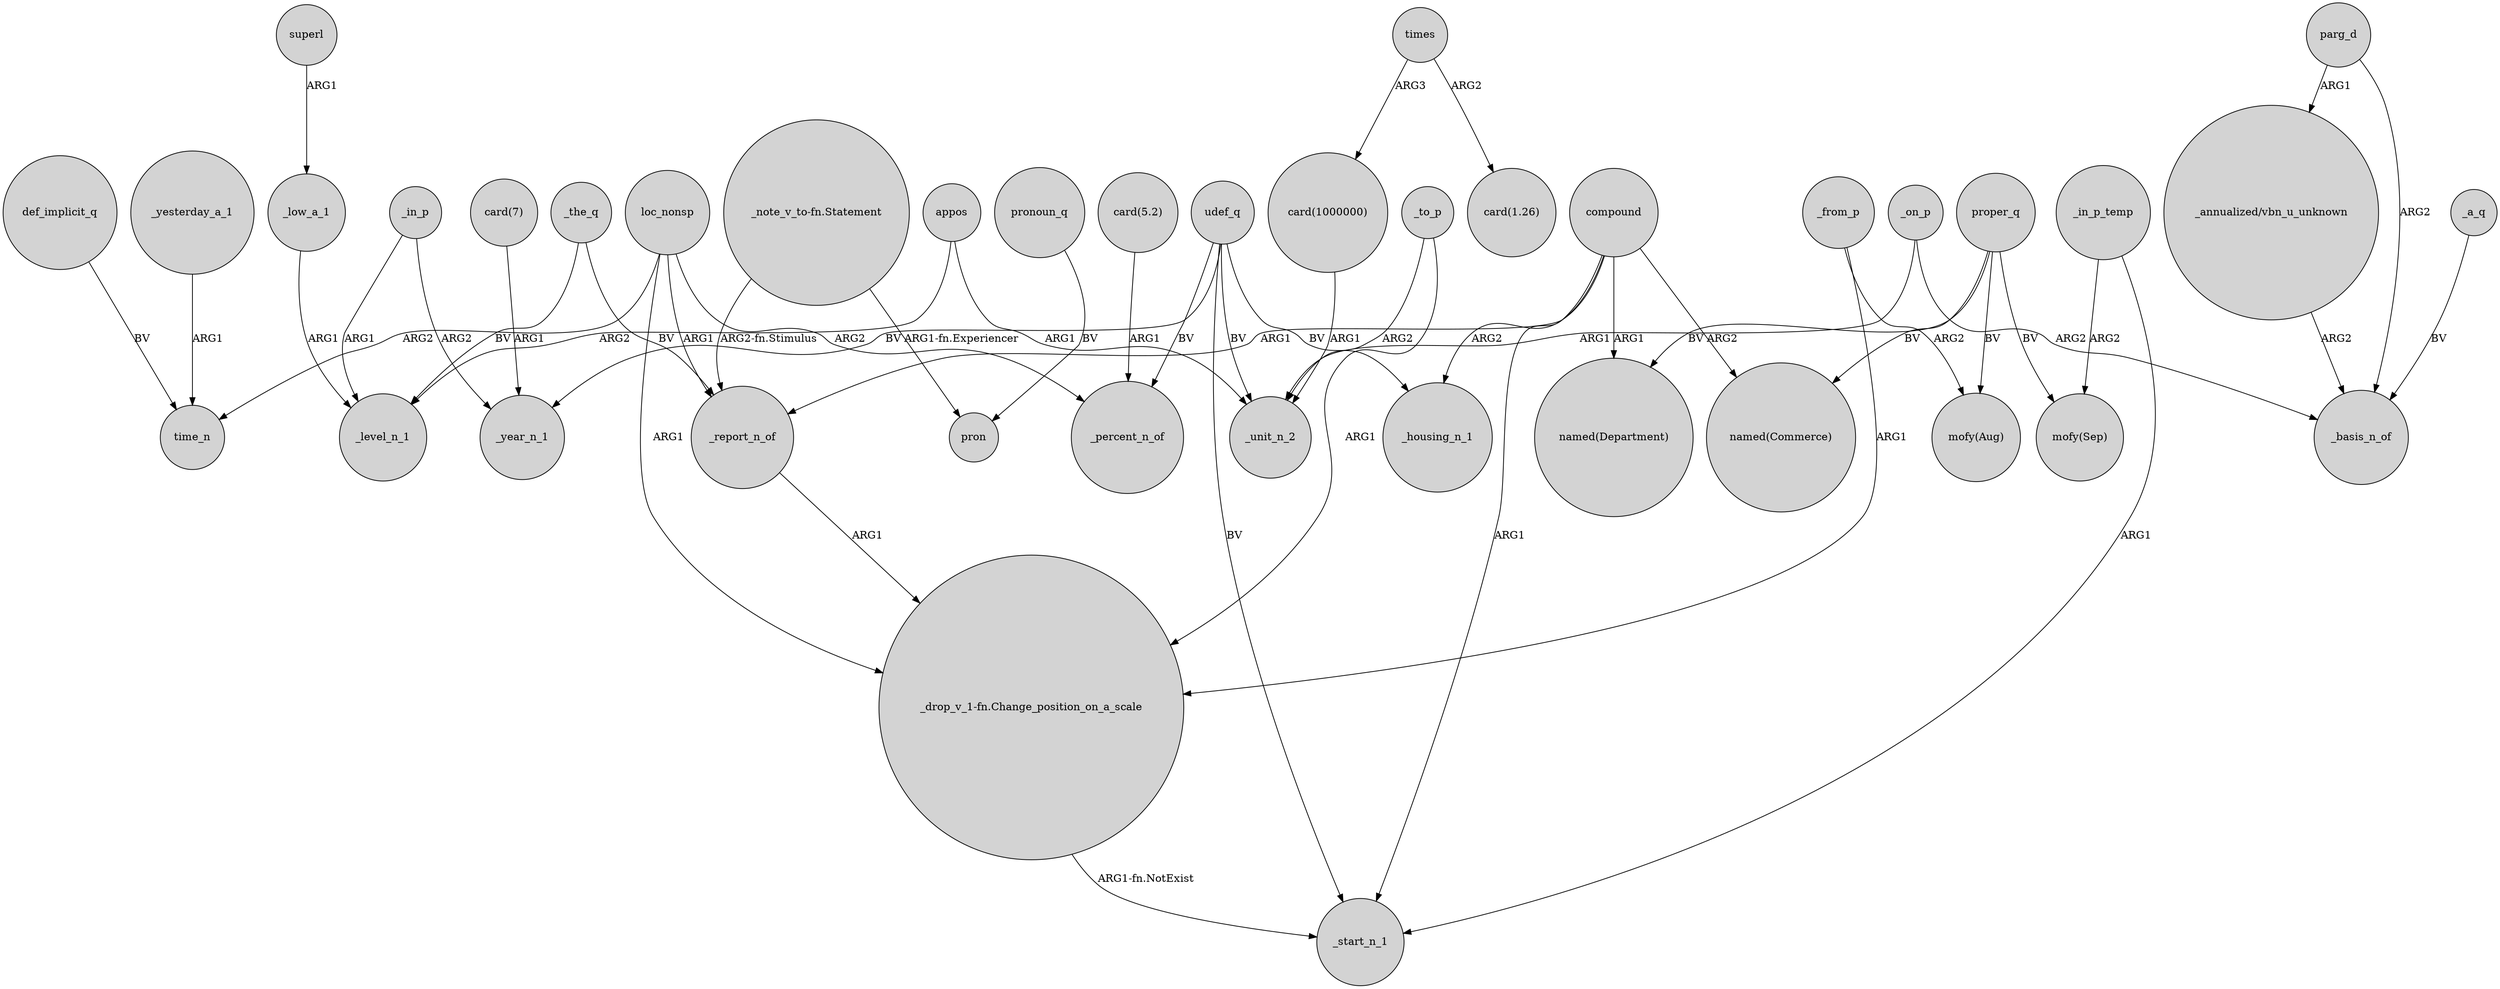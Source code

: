 digraph {
	node [shape=circle style=filled]
	_in_p -> _level_n_1 [label=ARG1]
	compound -> _report_n_of [label=ARG1]
	_yesterday_a_1 -> time_n [label=ARG1]
	_in_p_temp -> _start_n_1 [label=ARG1]
	"card(5.2)" -> _percent_n_of [label=ARG1]
	_to_p -> _unit_n_2 [label=ARG2]
	_in_p -> _year_n_1 [label=ARG2]
	parg_d -> _basis_n_of [label=ARG2]
	parg_d -> "_annualized/vbn_u_unknown" [label=ARG1]
	udef_q -> _housing_n_1 [label=BV]
	"card(1000000)" -> _unit_n_2 [label=ARG1]
	appos -> _level_n_1 [label=ARG2]
	"_drop_v_1-fn.Change_position_on_a_scale" -> _start_n_1 [label="ARG1-fn.NotExist"]
	"_note_v_to-fn.Statement" -> _report_n_of [label="ARG2-fn.Stimulus"]
	proper_q -> "mofy(Sep)" [label=BV]
	loc_nonsp -> _report_n_of [label=ARG1]
	_the_q -> _level_n_1 [label=BV]
	loc_nonsp -> "_drop_v_1-fn.Change_position_on_a_scale" [label=ARG1]
	loc_nonsp -> time_n [label=ARG2]
	udef_q -> _start_n_1 [label=BV]
	_a_q -> _basis_n_of [label=BV]
	pronoun_q -> pron [label=BV]
	superl -> _low_a_1 [label=ARG1]
	_to_p -> "_drop_v_1-fn.Change_position_on_a_scale" [label=ARG1]
	times -> "card(1.26)" [label=ARG2]
	loc_nonsp -> _percent_n_of [label=ARG2]
	times -> "card(1000000)" [label=ARG3]
	_the_q -> _report_n_of [label=BV]
	proper_q -> "mofy(Aug)" [label=BV]
	"_annualized/vbn_u_unknown" -> _basis_n_of [label=ARG2]
	_low_a_1 -> _level_n_1 [label=ARG1]
	"_note_v_to-fn.Statement" -> pron [label="ARG1-fn.Experiencer"]
	appos -> _unit_n_2 [label=ARG1]
	proper_q -> "named(Commerce)" [label=BV]
	_report_n_of -> "_drop_v_1-fn.Change_position_on_a_scale" [label=ARG1]
	_on_p -> _unit_n_2 [label=ARG1]
	_on_p -> _basis_n_of [label=ARG2]
	compound -> _housing_n_1 [label=ARG2]
	udef_q -> _year_n_1 [label=BV]
	"card(7)" -> _year_n_1 [label=ARG1]
	_from_p -> "_drop_v_1-fn.Change_position_on_a_scale" [label=ARG1]
	compound -> "named(Department)" [label=ARG1]
	compound -> _start_n_1 [label=ARG1]
	udef_q -> _percent_n_of [label=BV]
	udef_q -> _unit_n_2 [label=BV]
	_in_p_temp -> "mofy(Sep)" [label=ARG2]
	proper_q -> "named(Department)" [label=BV]
	_from_p -> "mofy(Aug)" [label=ARG2]
	def_implicit_q -> time_n [label=BV]
	compound -> "named(Commerce)" [label=ARG2]
}
